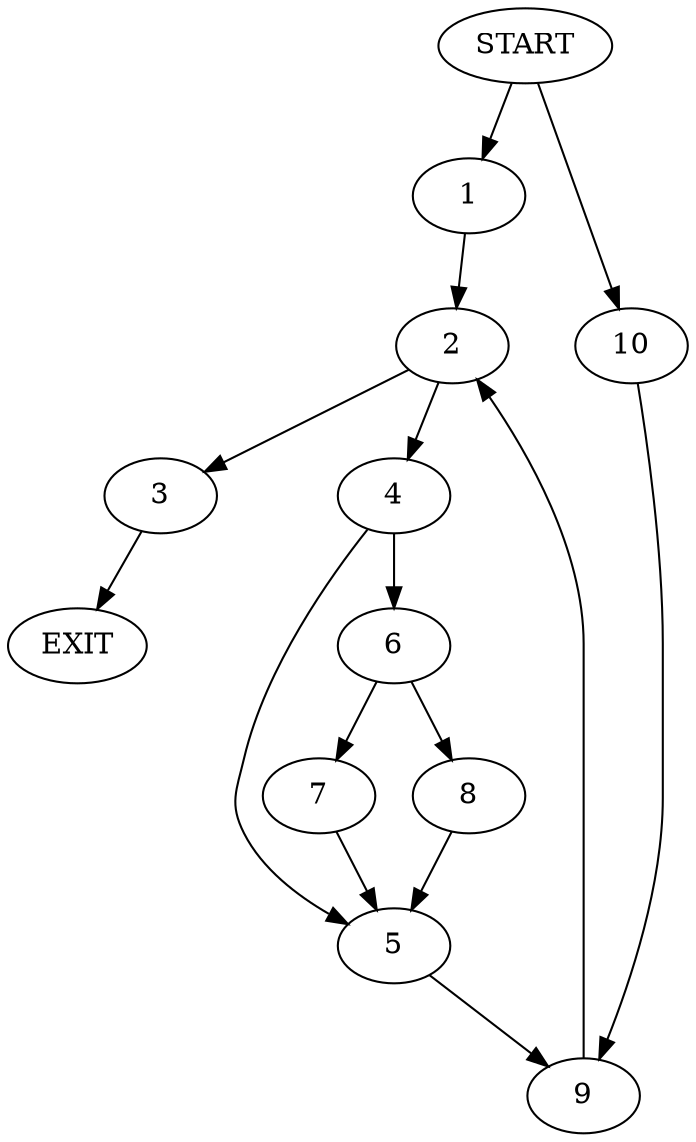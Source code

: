 digraph {
0 [label="START"]
11 [label="EXIT"]
0 -> 1
1 -> 2
2 -> 3
2 -> 4
3 -> 11
4 -> 5
4 -> 6
6 -> 7
6 -> 8
5 -> 9
7 -> 5
8 -> 5
9 -> 2
0 -> 10
10 -> 9
}
